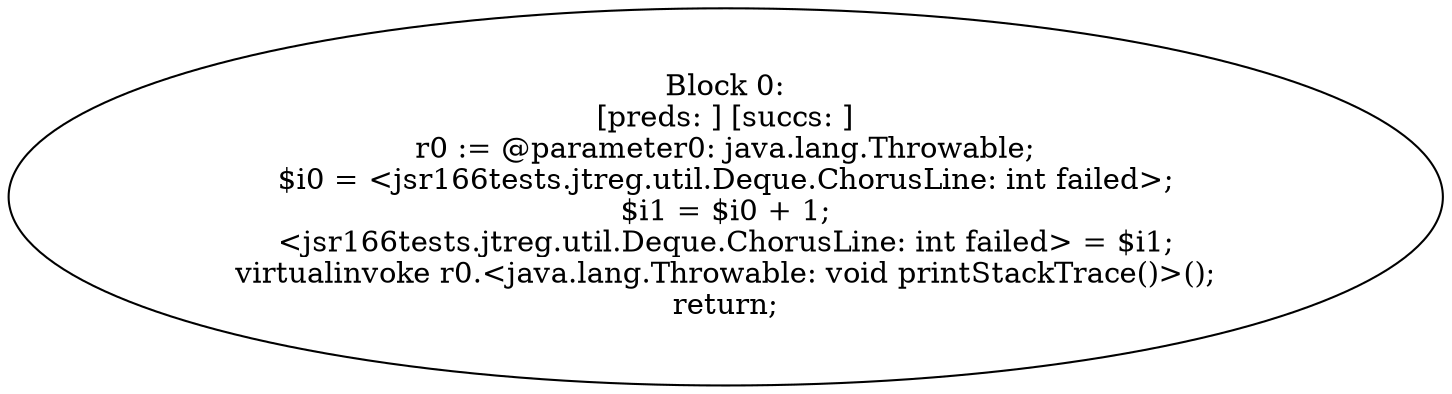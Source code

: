 digraph "unitGraph" {
    "Block 0:
[preds: ] [succs: ]
r0 := @parameter0: java.lang.Throwable;
$i0 = <jsr166tests.jtreg.util.Deque.ChorusLine: int failed>;
$i1 = $i0 + 1;
<jsr166tests.jtreg.util.Deque.ChorusLine: int failed> = $i1;
virtualinvoke r0.<java.lang.Throwable: void printStackTrace()>();
return;
"
}
